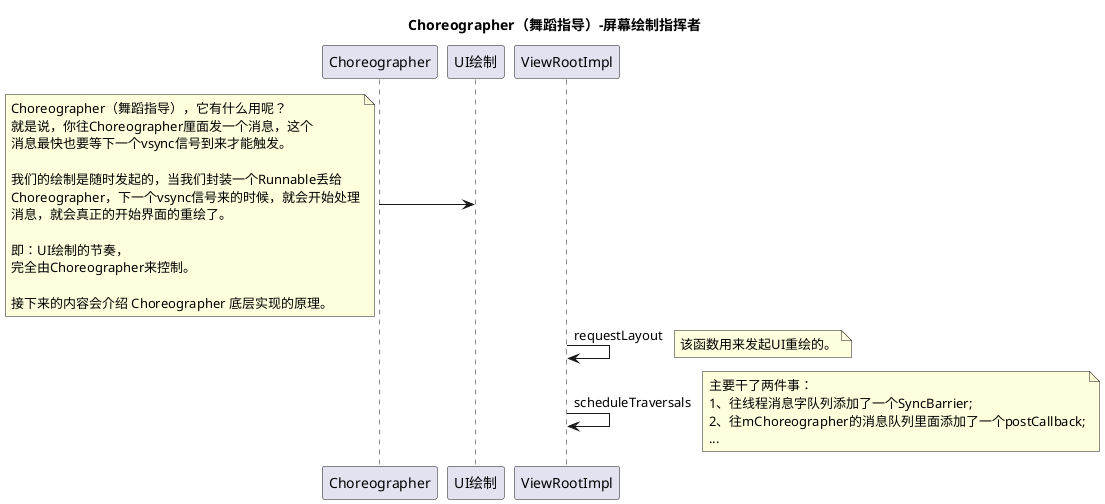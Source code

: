@startuml
title Choreographer（舞蹈指导）-屏幕绘制指挥者

Choreographer -> UI绘制
note left
Choreographer（舞蹈指导），它有什么用呢？
就是说，你往Choreographer厘面发一个消息，这个
消息最快也要等下一个vsync信号到来才能触发。

我们的绘制是随时发起的，当我们封装一个Runnable丢给
Choreographer，下一个vsync信号来的时候，就会开始处理
消息，就会真正的开始界面的重绘了。

即：UI绘制的节奏，
完全由Choreographer来控制。

接下来的内容会介绍 Choreographer 底层实现的原理。
end note


ViewRootImpl -> ViewRootImpl:requestLayout
note right
该函数用来发起UI重绘的。
end note

ViewRootImpl -> ViewRootImpl:scheduleTraversals
note right
主要干了两件事：
1、往线程消息字队列添加了一个SyncBarrier;
2、往mChoreographer的消息队列里面添加了一个postCallback;
...
end note




/'Alice -> Bob: Authentication Request
Bob --> Alice: Authentication Response

Alice -> Bob: Another authentication Request
Alice <-- Bob: another authentication Response'/

@enduml